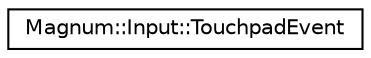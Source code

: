 digraph "圖形化之類別階層"
{
  edge [fontname="Helvetica",fontsize="10",labelfontname="Helvetica",labelfontsize="10"];
  node [fontname="Helvetica",fontsize="10",shape=record];
  rankdir="LR";
  Node1 [label="Magnum::Input::TouchpadEvent",height=0.2,width=0.4,color="black", fillcolor="white", style="filled",URL="$class_magnum_1_1_input_1_1_touchpad_event.html"];
}
